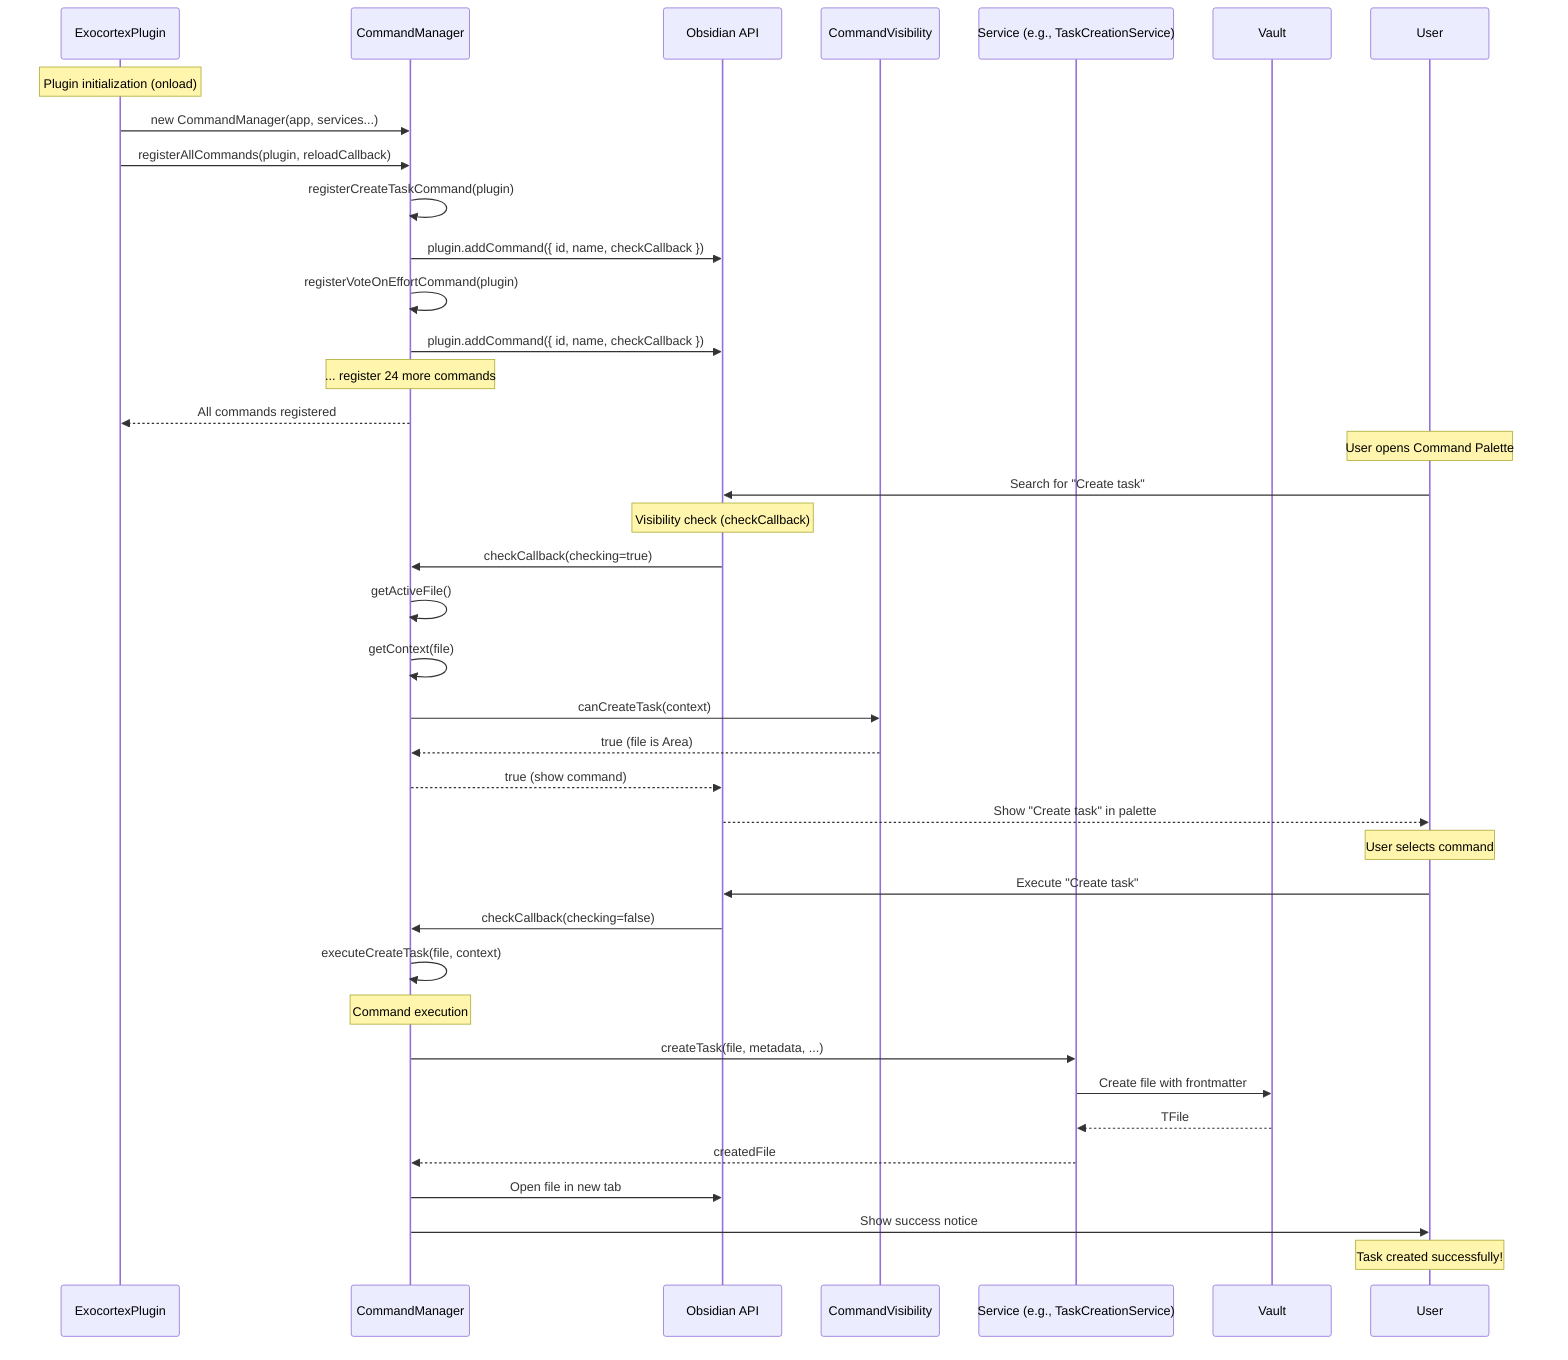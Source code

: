 %% Command Execution Flow
%% How commands are registered and executed

sequenceDiagram
    participant Plugin as ExocortexPlugin
    participant CM as CommandManager
    participant Obsidian as Obsidian API
    participant Visibility as CommandVisibility
    participant Service as Service (e.g., TaskCreationService)
    participant Vault
    participant User

    Note over Plugin: Plugin initialization (onload)
    Plugin->>CM: new CommandManager(app, services...)
    Plugin->>CM: registerAllCommands(plugin, reloadCallback)

    CM->>CM: registerCreateTaskCommand(plugin)
    CM->>Obsidian: plugin.addCommand({ id, name, checkCallback })

    CM->>CM: registerVoteOnEffortCommand(plugin)
    CM->>Obsidian: plugin.addCommand({ id, name, checkCallback })

    Note over CM: ... register 24 more commands

    CM-->>Plugin: All commands registered

    Note over User: User opens Command Palette
    User->>Obsidian: Search for "Create task"

    Note over Obsidian: Visibility check (checkCallback)
    Obsidian->>CM: checkCallback(checking=true)
    CM->>CM: getActiveFile()
    CM->>CM: getContext(file)
    CM->>Visibility: canCreateTask(context)
    Visibility-->>CM: true (file is Area)
    CM-->>Obsidian: true (show command)

    Obsidian-->>User: Show "Create task" in palette

    Note over User: User selects command
    User->>Obsidian: Execute "Create task"
    Obsidian->>CM: checkCallback(checking=false)
    CM->>CM: executeCreateTask(file, context)

    Note over CM: Command execution
    CM->>Service: createTask(file, metadata, ...)
    Service->>Vault: Create file with frontmatter
    Vault-->>Service: TFile
    Service-->>CM: createdFile

    CM->>Obsidian: Open file in new tab
    CM->>User: Show success notice

    Note over User: Task created successfully!
